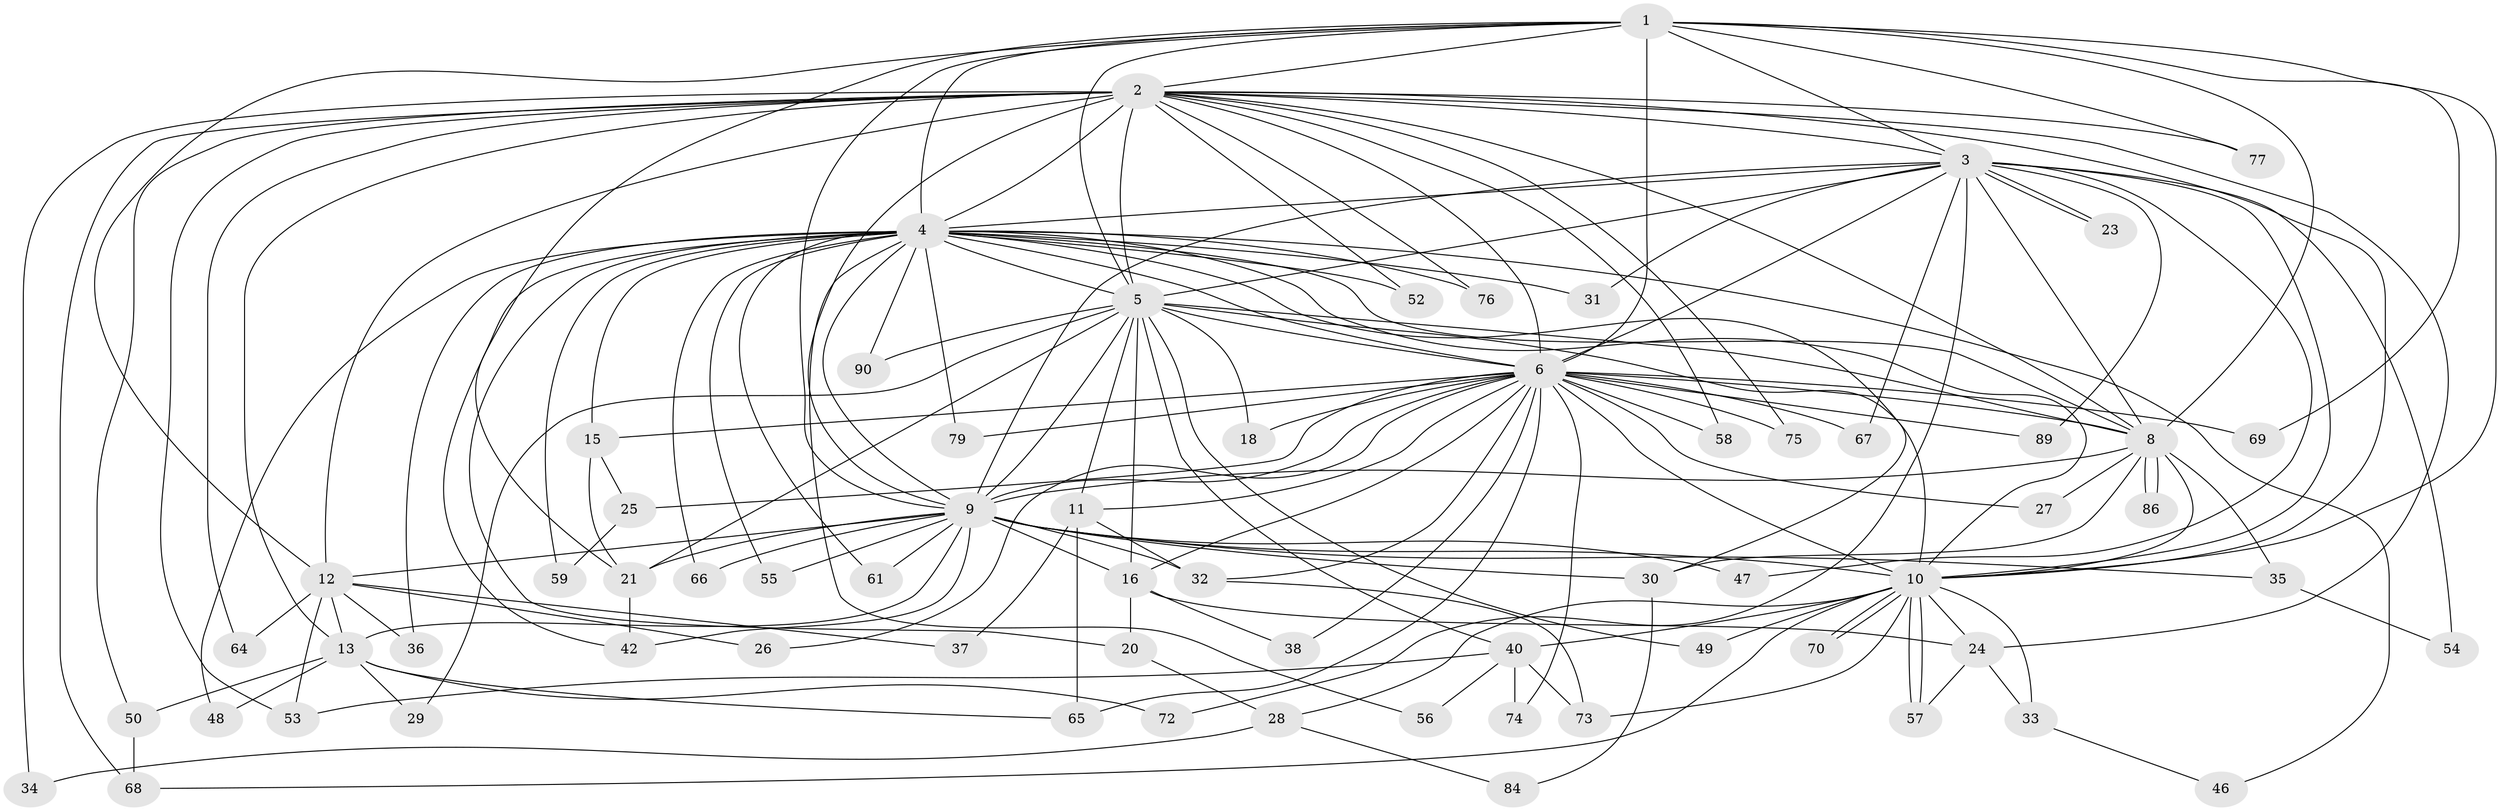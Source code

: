 // Generated by graph-tools (version 1.1) at 2025/23/03/03/25 07:23:36]
// undirected, 67 vertices, 166 edges
graph export_dot {
graph [start="1"]
  node [color=gray90,style=filled];
  1 [super="+60"];
  2 [super="+17"];
  3 [super="+43"];
  4 [super="+45"];
  5 [super="+19"];
  6 [super="+7"];
  8 [super="+62"];
  9 [super="+14"];
  10 [super="+71"];
  11 [super="+41"];
  12 [super="+63"];
  13 [super="+51"];
  15 [super="+22"];
  16 [super="+83"];
  18;
  20;
  21 [super="+44"];
  23;
  24;
  25;
  26;
  27;
  28 [super="+82"];
  29;
  30 [super="+39"];
  31;
  32 [super="+88"];
  33;
  34;
  35;
  36;
  37;
  38;
  40 [super="+80"];
  42 [super="+87"];
  46;
  47;
  48;
  49;
  50;
  52;
  53;
  54;
  55;
  56;
  57 [super="+85"];
  58;
  59;
  61;
  64;
  65 [super="+78"];
  66;
  67;
  68 [super="+81"];
  69;
  70;
  72;
  73;
  74;
  75;
  76;
  77;
  79;
  84;
  86;
  89;
  90;
  1 -- 2;
  1 -- 3;
  1 -- 4;
  1 -- 5;
  1 -- 6 [weight=3];
  1 -- 8;
  1 -- 9;
  1 -- 10;
  1 -- 12;
  1 -- 21;
  1 -- 69;
  1 -- 77;
  2 -- 3;
  2 -- 4 [weight=2];
  2 -- 5;
  2 -- 6 [weight=2];
  2 -- 8;
  2 -- 9;
  2 -- 10;
  2 -- 12;
  2 -- 24;
  2 -- 50;
  2 -- 52;
  2 -- 53;
  2 -- 64;
  2 -- 76;
  2 -- 77;
  2 -- 34;
  2 -- 68;
  2 -- 58;
  2 -- 75;
  2 -- 13;
  3 -- 4;
  3 -- 5;
  3 -- 6 [weight=2];
  3 -- 8 [weight=2];
  3 -- 9;
  3 -- 10;
  3 -- 23;
  3 -- 23;
  3 -- 31;
  3 -- 47;
  3 -- 54;
  3 -- 67;
  3 -- 72;
  3 -- 89;
  4 -- 5;
  4 -- 6 [weight=2];
  4 -- 8;
  4 -- 9 [weight=2];
  4 -- 10 [weight=2];
  4 -- 15;
  4 -- 20;
  4 -- 30;
  4 -- 31;
  4 -- 36;
  4 -- 42;
  4 -- 46;
  4 -- 48;
  4 -- 55;
  4 -- 56;
  4 -- 59;
  4 -- 61;
  4 -- 66;
  4 -- 76;
  4 -- 79;
  4 -- 90;
  4 -- 52;
  5 -- 6 [weight=2];
  5 -- 8;
  5 -- 9;
  5 -- 10;
  5 -- 11;
  5 -- 18;
  5 -- 21;
  5 -- 29;
  5 -- 40;
  5 -- 49;
  5 -- 90;
  5 -- 16;
  6 -- 8 [weight=2];
  6 -- 9 [weight=3];
  6 -- 10 [weight=2];
  6 -- 11;
  6 -- 16;
  6 -- 27;
  6 -- 58;
  6 -- 67;
  6 -- 69;
  6 -- 74;
  6 -- 89;
  6 -- 75;
  6 -- 15;
  6 -- 79;
  6 -- 18;
  6 -- 25;
  6 -- 26;
  6 -- 32;
  6 -- 38;
  6 -- 65;
  8 -- 9;
  8 -- 10;
  8 -- 27;
  8 -- 35;
  8 -- 86;
  8 -- 86;
  8 -- 30;
  9 -- 10;
  9 -- 13;
  9 -- 16;
  9 -- 30 [weight=2];
  9 -- 32;
  9 -- 35;
  9 -- 47;
  9 -- 55;
  9 -- 66;
  9 -- 42;
  9 -- 61;
  9 -- 12;
  9 -- 21;
  10 -- 24;
  10 -- 28;
  10 -- 33;
  10 -- 40;
  10 -- 49;
  10 -- 57;
  10 -- 57;
  10 -- 70;
  10 -- 70;
  10 -- 73;
  10 -- 68;
  11 -- 37;
  11 -- 32;
  11 -- 65;
  12 -- 13;
  12 -- 26;
  12 -- 36;
  12 -- 37;
  12 -- 53;
  12 -- 64;
  13 -- 29;
  13 -- 48;
  13 -- 50;
  13 -- 65;
  13 -- 72;
  15 -- 25;
  15 -- 21;
  16 -- 20;
  16 -- 38;
  16 -- 24;
  20 -- 28;
  21 -- 42;
  24 -- 33;
  24 -- 57;
  25 -- 59;
  28 -- 34;
  28 -- 84;
  30 -- 84;
  32 -- 73;
  33 -- 46;
  35 -- 54;
  40 -- 56;
  40 -- 73;
  40 -- 74;
  40 -- 53;
  50 -- 68;
}
